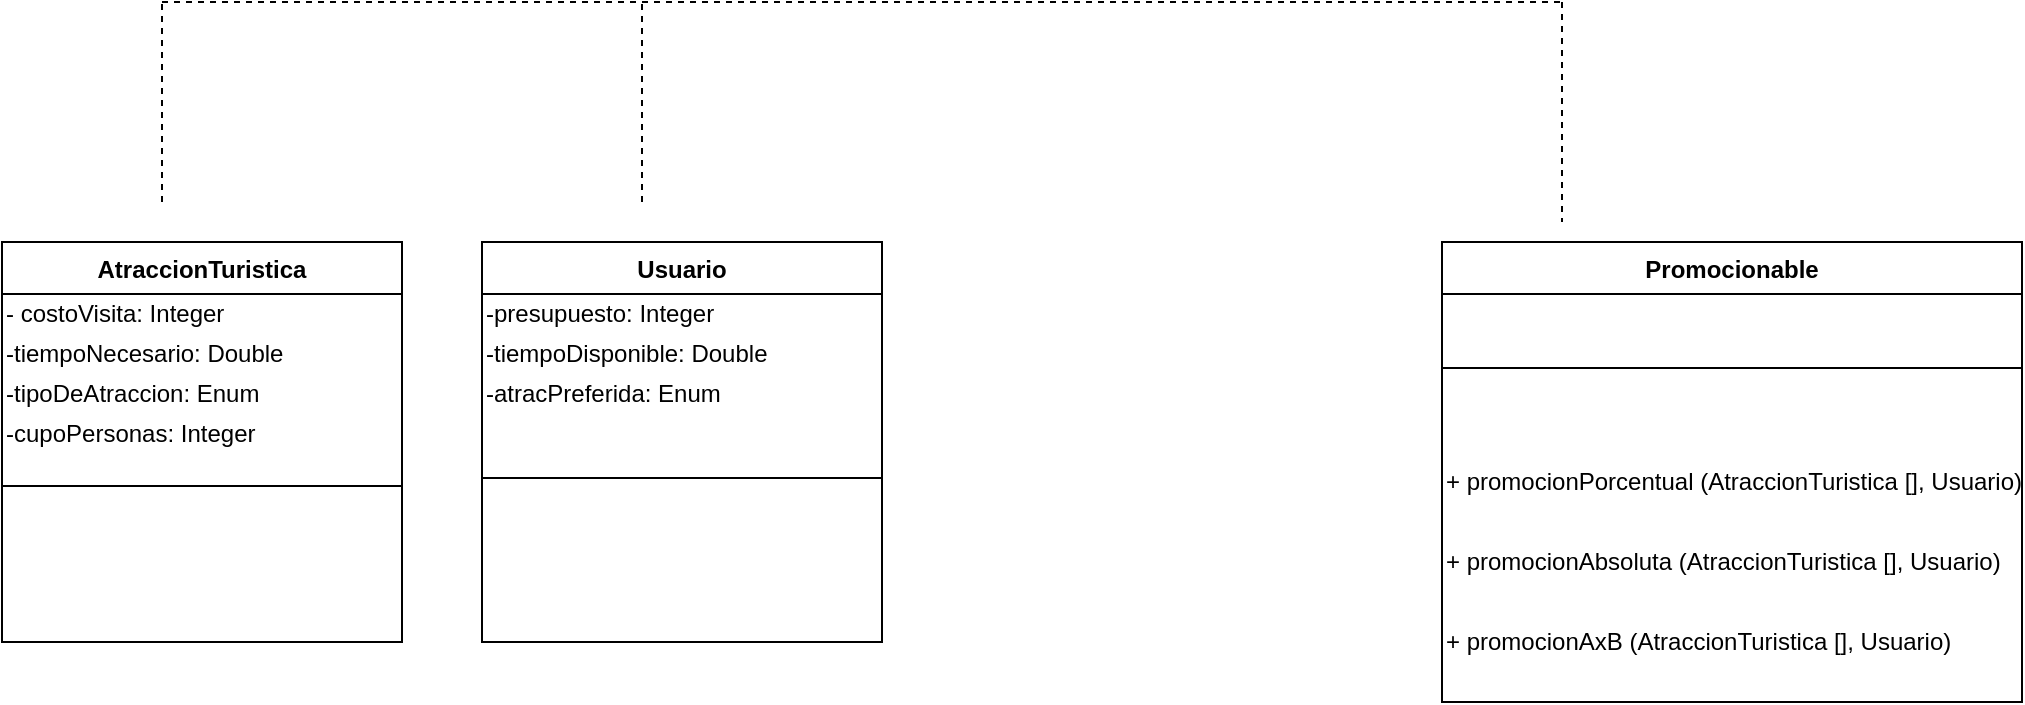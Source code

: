 <mxfile version="14.9.8" type="github">
  <diagram id="C5RBs43oDa-KdzZeNtuy" name="Page-1">
    <mxGraphModel dx="868" dy="1311" grid="1" gridSize="10" guides="1" tooltips="1" connect="1" arrows="1" fold="1" page="1" pageScale="1" pageWidth="1169" pageHeight="827" math="0" shadow="0">
      <root>
        <mxCell id="WIyWlLk6GJQsqaUBKTNV-0" />
        <mxCell id="WIyWlLk6GJQsqaUBKTNV-1" parent="WIyWlLk6GJQsqaUBKTNV-0" />
        <mxCell id="zkfFHV4jXpPFQw0GAbJ--0" value="AtraccionTuristica&#xa;" style="swimlane;fontStyle=1;align=center;verticalAlign=top;childLayout=stackLayout;horizontal=1;startSize=26;horizontalStack=0;resizeParent=1;resizeLast=0;collapsible=1;marginBottom=0;rounded=0;shadow=0;strokeWidth=1;fillColor=#FFFFFF;swimlaneFillColor=#ffffff;" parent="WIyWlLk6GJQsqaUBKTNV-1" vertex="1">
          <mxGeometry x="40" y="40" width="200" height="200" as="geometry">
            <mxRectangle x="160" y="40" width="160" height="26" as="alternateBounds" />
          </mxGeometry>
        </mxCell>
        <mxCell id="_Di9qh0zENkQAbOmcLGB-2" value="- costoVisita: Integer" style="text;html=1;strokeColor=none;fillColor=none;align=left;verticalAlign=middle;whiteSpace=wrap;rounded=0;" parent="zkfFHV4jXpPFQw0GAbJ--0" vertex="1">
          <mxGeometry y="26" width="200" height="20" as="geometry" />
        </mxCell>
        <mxCell id="_Di9qh0zENkQAbOmcLGB-3" value="-tiempoNecesario: Double" style="text;html=1;strokeColor=none;fillColor=none;align=left;verticalAlign=middle;whiteSpace=wrap;rounded=0;" parent="zkfFHV4jXpPFQw0GAbJ--0" vertex="1">
          <mxGeometry y="46" width="200" height="20" as="geometry" />
        </mxCell>
        <mxCell id="_Di9qh0zENkQAbOmcLGB-4" value="-tipoDeAtraccion: Enum" style="text;html=1;strokeColor=none;fillColor=none;align=left;verticalAlign=middle;whiteSpace=wrap;rounded=0;" parent="zkfFHV4jXpPFQw0GAbJ--0" vertex="1">
          <mxGeometry y="66" width="200" height="20" as="geometry" />
        </mxCell>
        <mxCell id="_Di9qh0zENkQAbOmcLGB-37" value="-cupoPersonas: Integer" style="text;html=1;strokeColor=none;fillColor=none;align=left;verticalAlign=middle;whiteSpace=wrap;rounded=0;" parent="zkfFHV4jXpPFQw0GAbJ--0" vertex="1">
          <mxGeometry y="86" width="200" height="20" as="geometry" />
        </mxCell>
        <mxCell id="zkfFHV4jXpPFQw0GAbJ--4" value="" style="line;html=1;strokeWidth=1;align=left;verticalAlign=middle;spacingTop=-1;spacingLeft=3;spacingRight=3;rotatable=0;labelPosition=right;points=[];portConstraint=eastwest;" parent="zkfFHV4jXpPFQw0GAbJ--0" vertex="1">
          <mxGeometry y="106" width="200" height="32" as="geometry" />
        </mxCell>
        <mxCell id="_Di9qh0zENkQAbOmcLGB-6" value="Usuario" style="swimlane;fontStyle=1;align=center;verticalAlign=top;childLayout=stackLayout;horizontal=1;startSize=26;horizontalStack=0;resizeParent=1;resizeLast=0;collapsible=1;marginBottom=0;rounded=0;shadow=0;strokeWidth=1;fillColor=#FFFFFF;swimlaneFillColor=#ffffff;" parent="WIyWlLk6GJQsqaUBKTNV-1" vertex="1">
          <mxGeometry x="280" y="40" width="200" height="200" as="geometry">
            <mxRectangle x="160" y="40" width="160" height="26" as="alternateBounds" />
          </mxGeometry>
        </mxCell>
        <mxCell id="_Di9qh0zENkQAbOmcLGB-7" value="-presupuesto: Integer" style="text;html=1;strokeColor=none;fillColor=none;align=left;verticalAlign=middle;whiteSpace=wrap;rounded=0;" parent="_Di9qh0zENkQAbOmcLGB-6" vertex="1">
          <mxGeometry y="26" width="200" height="20" as="geometry" />
        </mxCell>
        <mxCell id="_Di9qh0zENkQAbOmcLGB-8" value="-tiempoDisponible: Double" style="text;html=1;strokeColor=none;fillColor=none;align=left;verticalAlign=middle;whiteSpace=wrap;rounded=0;" parent="_Di9qh0zENkQAbOmcLGB-6" vertex="1">
          <mxGeometry y="46" width="200" height="20" as="geometry" />
        </mxCell>
        <mxCell id="_Di9qh0zENkQAbOmcLGB-9" value="-atracPreferida: Enum" style="text;html=1;strokeColor=none;fillColor=none;align=left;verticalAlign=middle;whiteSpace=wrap;rounded=0;" parent="_Di9qh0zENkQAbOmcLGB-6" vertex="1">
          <mxGeometry y="66" width="200" height="20" as="geometry" />
        </mxCell>
        <mxCell id="_Di9qh0zENkQAbOmcLGB-10" value="" style="line;html=1;strokeWidth=1;align=left;verticalAlign=middle;spacingTop=-1;spacingLeft=3;spacingRight=3;rotatable=0;labelPosition=right;points=[];portConstraint=eastwest;" parent="_Di9qh0zENkQAbOmcLGB-6" vertex="1">
          <mxGeometry y="86" width="200" height="64" as="geometry" />
        </mxCell>
        <mxCell id="_Di9qh0zENkQAbOmcLGB-11" value="Promocionable" style="swimlane;fontStyle=1;align=center;verticalAlign=top;childLayout=stackLayout;horizontal=1;startSize=26;horizontalStack=0;resizeParent=1;resizeLast=0;collapsible=1;marginBottom=0;rounded=0;shadow=0;strokeWidth=1;fillColor=#FFFFFF;swimlaneFillColor=#ffffff;" parent="WIyWlLk6GJQsqaUBKTNV-1" vertex="1">
          <mxGeometry x="760" y="40" width="290" height="230" as="geometry">
            <mxRectangle x="160" y="40" width="160" height="26" as="alternateBounds" />
          </mxGeometry>
        </mxCell>
        <mxCell id="_Di9qh0zENkQAbOmcLGB-15" value="" style="line;html=1;strokeWidth=1;align=left;verticalAlign=middle;spacingTop=-1;spacingLeft=3;spacingRight=3;rotatable=0;labelPosition=right;points=[];portConstraint=eastwest;" parent="_Di9qh0zENkQAbOmcLGB-11" vertex="1">
          <mxGeometry y="26" width="290" height="74" as="geometry" />
        </mxCell>
        <mxCell id="nXski6HvhP06RdveChtW-16" value="+ promocionPorcentual (AtraccionTuristica [], Usuario)" style="text;html=1;strokeColor=none;fillColor=none;align=left;verticalAlign=middle;whiteSpace=wrap;rounded=0;" vertex="1" parent="_Di9qh0zENkQAbOmcLGB-11">
          <mxGeometry y="100" width="290" height="40" as="geometry" />
        </mxCell>
        <mxCell id="nXski6HvhP06RdveChtW-17" value="+ promocionAbsoluta (AtraccionTuristica [], Usuario)" style="text;html=1;strokeColor=none;fillColor=none;align=left;verticalAlign=middle;whiteSpace=wrap;rounded=0;" vertex="1" parent="_Di9qh0zENkQAbOmcLGB-11">
          <mxGeometry y="140" width="290" height="40" as="geometry" />
        </mxCell>
        <mxCell id="nXski6HvhP06RdveChtW-15" value="+ promocionAxB (AtraccionTuristica [], Usuario)" style="text;html=1;strokeColor=none;fillColor=none;align=left;verticalAlign=middle;whiteSpace=wrap;rounded=0;" vertex="1" parent="_Di9qh0zENkQAbOmcLGB-11">
          <mxGeometry y="180" width="290" height="40" as="geometry" />
        </mxCell>
        <mxCell id="nXski6HvhP06RdveChtW-10" value="" style="endArrow=none;dashed=1;html=1;" edge="1" parent="WIyWlLk6GJQsqaUBKTNV-1">
          <mxGeometry width="50" height="50" relative="1" as="geometry">
            <mxPoint x="820" y="-80" as="sourcePoint" />
            <mxPoint x="820" y="30" as="targetPoint" />
          </mxGeometry>
        </mxCell>
        <mxCell id="nXski6HvhP06RdveChtW-11" value="" style="endArrow=none;dashed=1;html=1;" edge="1" parent="WIyWlLk6GJQsqaUBKTNV-1">
          <mxGeometry width="50" height="50" relative="1" as="geometry">
            <mxPoint x="120" y="-80" as="sourcePoint" />
            <mxPoint x="820" y="-80" as="targetPoint" />
          </mxGeometry>
        </mxCell>
        <mxCell id="nXski6HvhP06RdveChtW-13" value="" style="endArrow=none;dashed=1;html=1;" edge="1" parent="WIyWlLk6GJQsqaUBKTNV-1">
          <mxGeometry width="50" height="50" relative="1" as="geometry">
            <mxPoint x="360" y="20" as="sourcePoint" />
            <mxPoint x="360" y="-80" as="targetPoint" />
          </mxGeometry>
        </mxCell>
        <mxCell id="nXski6HvhP06RdveChtW-14" value="" style="endArrow=none;dashed=1;html=1;" edge="1" parent="WIyWlLk6GJQsqaUBKTNV-1">
          <mxGeometry width="50" height="50" relative="1" as="geometry">
            <mxPoint x="120" y="20" as="sourcePoint" />
            <mxPoint x="120" y="-80" as="targetPoint" />
          </mxGeometry>
        </mxCell>
      </root>
    </mxGraphModel>
  </diagram>
</mxfile>
